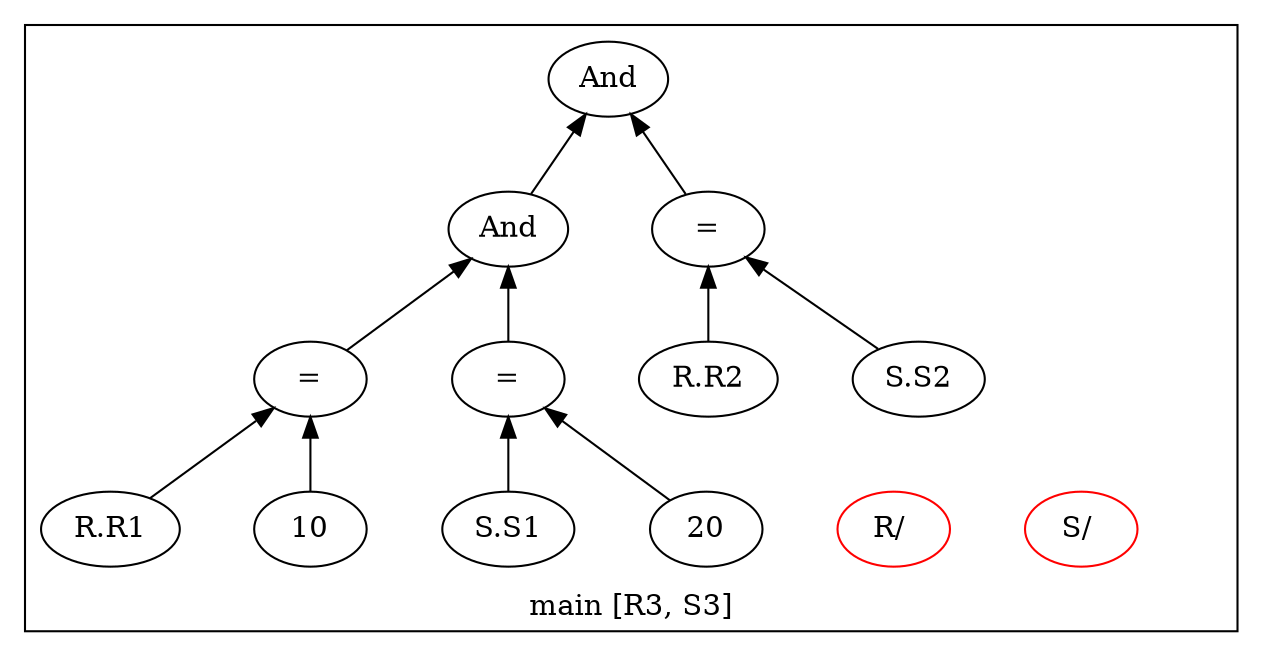 digraph example1 {
    rankdir=BT;
    nodesep=0.5;
    ordering="in";
  subgraph cluster_main {
    label = "main [R3, S3]";
    "main_pt"[shape=point, color=white];
    "QUN_1"[label="S/ ", color=red]
    "QUN_0"[label="R/ ", color=red]
    exprnode0x7fa9e5c33858[label="And"];
    exprnode0x7fa9e5c33308 -> exprnode0x7fa9e5c33858;
    exprnode0x7fa9e5c33808 -> exprnode0x7fa9e5c33858;
    exprnode0x7fa9e5c33308[label="And"];
    exprnode0x7fa9e5c331c8 -> exprnode0x7fa9e5c33308;
    exprnode0x7fa9e5c332b8 -> exprnode0x7fa9e5c33308;
    exprnode0x7fa9e5c331c8[label="="];
    exprnode0x7fa9e5c320d8 -> exprnode0x7fa9e5c331c8;
    exprnode0x7fa9e5c33178 -> exprnode0x7fa9e5c331c8;
    exprnode0x7fa9e5c320d8[label="R.R1"];
    exprnode0x7fa9e5c33178[label="10"];
    exprnode0x7fa9e5c332b8[label="="];
    exprnode0x7fa9e5c33218 -> exprnode0x7fa9e5c332b8;
    exprnode0x7fa9e5c33268 -> exprnode0x7fa9e5c332b8;
    exprnode0x7fa9e5c33218[label="S.S1"];
    exprnode0x7fa9e5c33268[label="20"];
    exprnode0x7fa9e5c33808[label="="];
    exprnode0x7fa9e5c33358 -> exprnode0x7fa9e5c33808;
    exprnode0x7fa9e5c337b8 -> exprnode0x7fa9e5c33808;
    exprnode0x7fa9e5c33358[label="R.R2"];
    exprnode0x7fa9e5c337b8[label="S.S2"];
}
}
